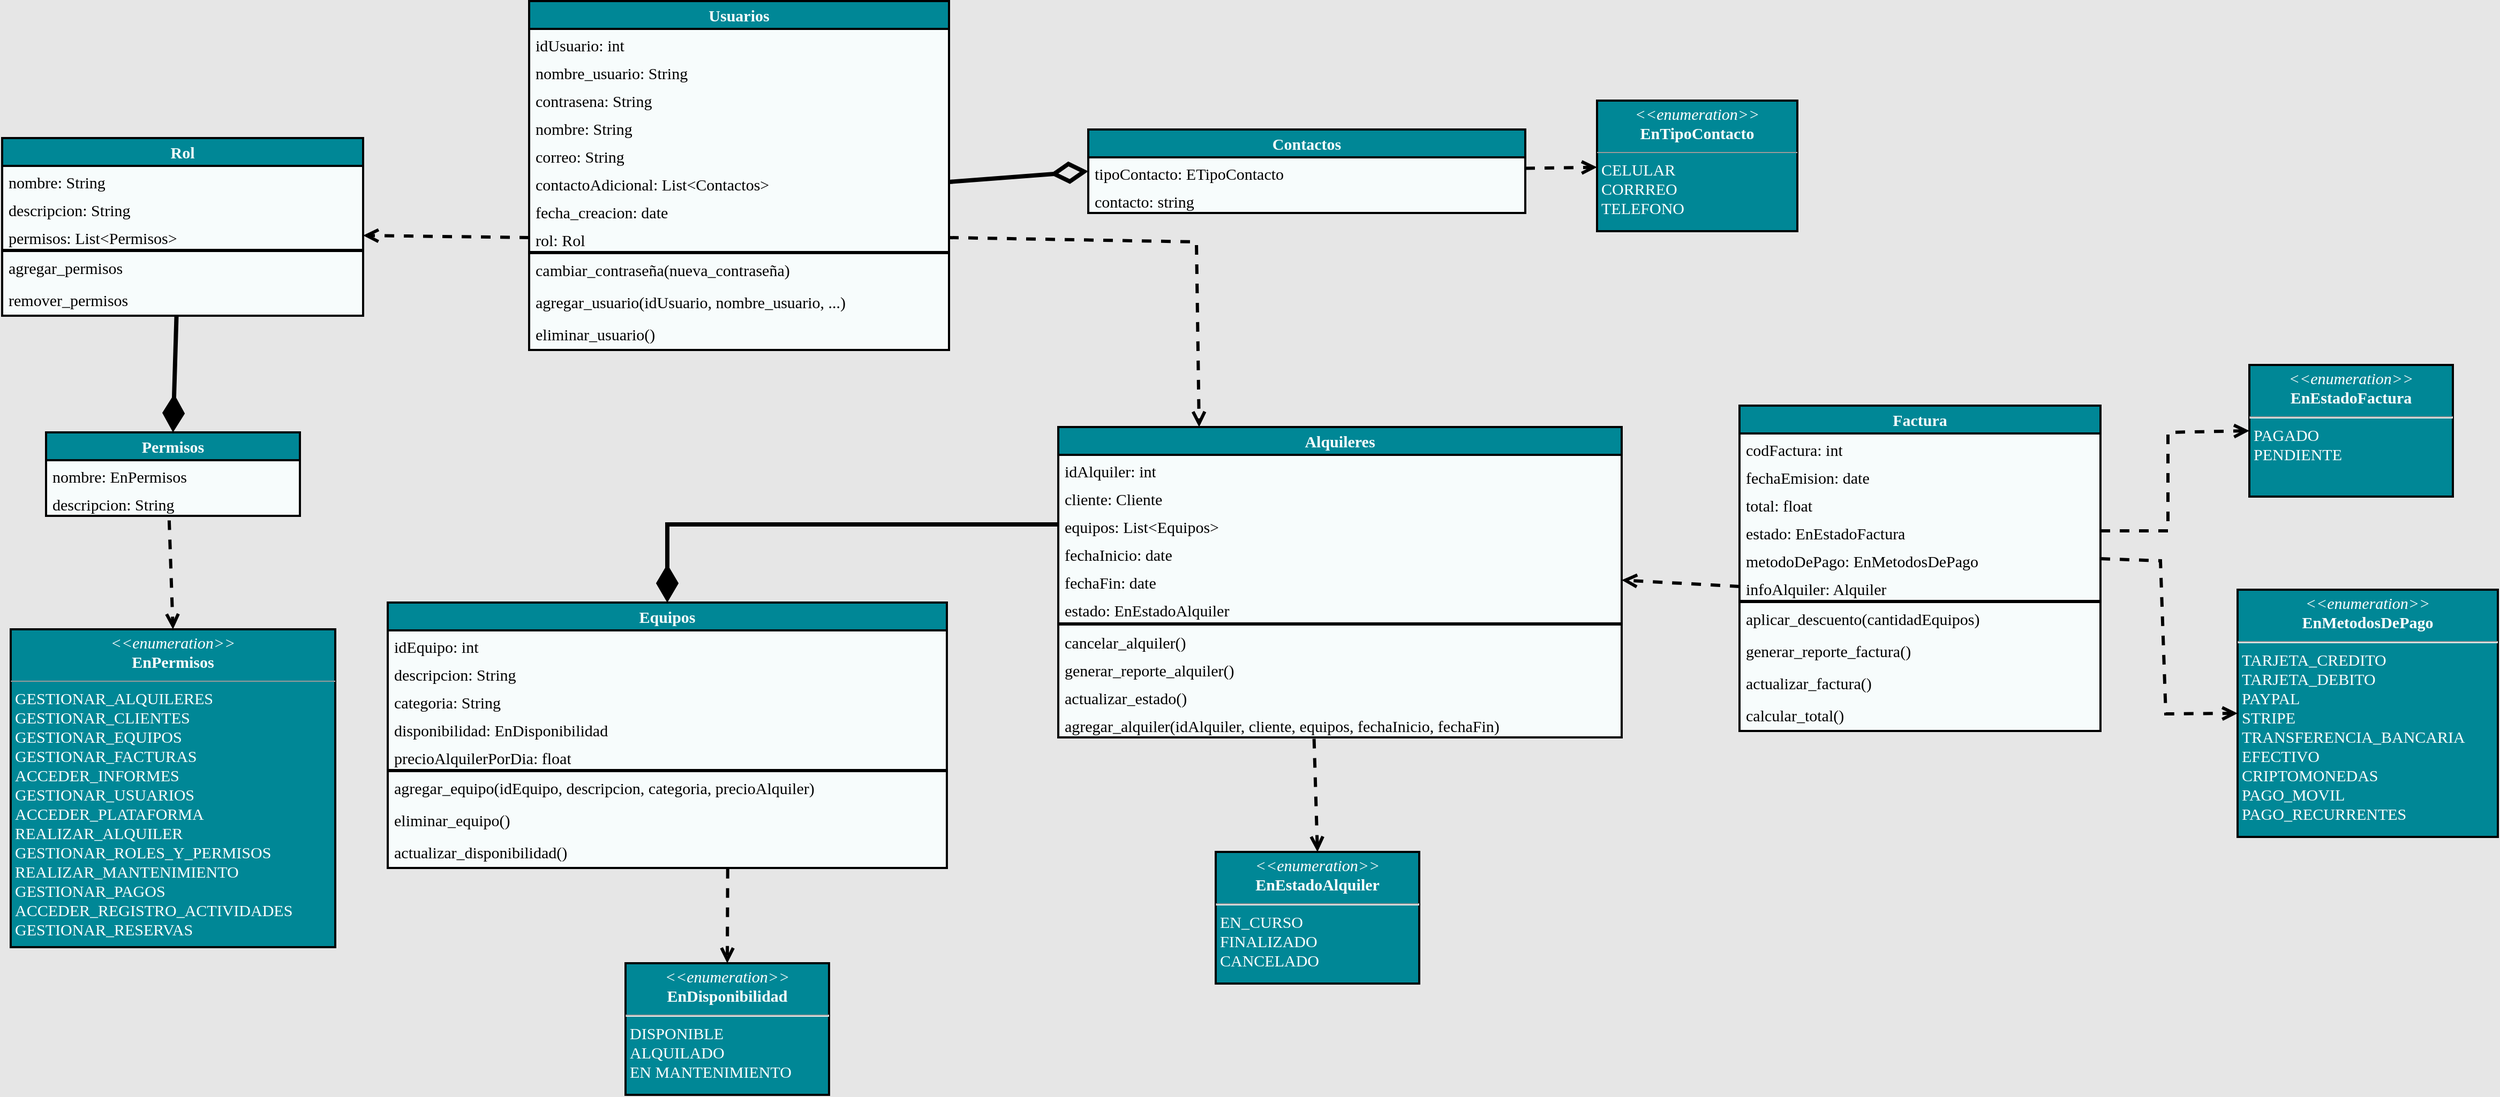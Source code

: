 <mxfile version="23.1.5" type="device">
  <diagram name="Página-1" id="8a7tAf_y6ZLoV1fNxLT-">
    <mxGraphModel dx="3000" dy="1239" grid="0" gridSize="10" guides="1" tooltips="1" connect="1" arrows="1" fold="1" page="0" pageScale="1" pageWidth="1169" pageHeight="827" background="#E6E6E6" math="0" shadow="0">
      <root>
        <mxCell id="0" />
        <mxCell id="1" parent="0" />
        <mxCell id="m5CR8sbhtSTVhbRc3k3T-5" value="Factura" style="swimlane;fontStyle=1;childLayout=stackLayout;horizontal=1;startSize=26;fillColor=#008796;horizontalStack=0;resizeParent=1;resizeParentMax=0;resizeLast=0;collapsible=1;marginBottom=0;whiteSpace=wrap;html=1;points=[[0,0,0,0,0],[0,0.25,0,0,0],[0,0.5,0,0,0],[0,0.75,0,0,0],[0,1,0,0,0],[0.25,0,0,0,0],[0.25,1,0,0,0],[0.5,0,0,0,0],[0.5,1,0,0,0],[0.75,0,0,0,0],[0.75,1,0,0,0],[1,0,0,0,0],[1,0.25,0,0,0],[1,0.5,0,0,0],[1,0.75,0,0,0],[1,1,0,0,0]];fontColor=#F7FCFC;strokeColor=#000000;fontSize=15;strokeWidth=2;swimlaneFillColor=#F7FCFC;fontFamily=Verdana;" parent="1" vertex="1">
          <mxGeometry x="326" y="113" width="337" height="304" as="geometry" />
        </mxCell>
        <mxCell id="m5CR8sbhtSTVhbRc3k3T-6" value="codFactura: int" style="text;strokeColor=none;fillColor=none;align=left;verticalAlign=top;spacingLeft=4;spacingRight=4;overflow=hidden;rotatable=0;points=[[0,0.5],[1,0.5]];portConstraint=eastwest;whiteSpace=wrap;html=1;fontColor=#000000;fontSize=15;fontFamily=Verdana;" parent="m5CR8sbhtSTVhbRc3k3T-5" vertex="1">
          <mxGeometry y="26" width="337" height="26" as="geometry" />
        </mxCell>
        <mxCell id="m5CR8sbhtSTVhbRc3k3T-7" value="fechaEmision: date" style="text;strokeColor=none;fillColor=none;align=left;verticalAlign=top;spacingLeft=4;spacingRight=4;overflow=hidden;rotatable=0;points=[[0,0.5],[1,0.5]];portConstraint=eastwest;whiteSpace=wrap;html=1;fontColor=#000000;fontSize=15;fontFamily=Verdana;" parent="m5CR8sbhtSTVhbRc3k3T-5" vertex="1">
          <mxGeometry y="52" width="337" height="26" as="geometry" />
        </mxCell>
        <object label="total: float" Total="" id="fgJ_T-vyC5k4SfeZIv40-2">
          <mxCell style="text;strokeColor=none;fillColor=none;align=left;verticalAlign=top;spacingLeft=4;spacingRight=4;overflow=hidden;rotatable=0;points=[[0,0.5],[1,0.5]];portConstraint=eastwest;whiteSpace=wrap;html=1;fontColor=#000000;fontSize=15;fontFamily=Verdana;" parent="m5CR8sbhtSTVhbRc3k3T-5" vertex="1">
            <mxGeometry y="78" width="337" height="26" as="geometry" />
          </mxCell>
        </object>
        <object label="estado:&amp;nbsp;&lt;span style=&quot;text-align: center;&quot;&gt;EnEstadoFactura&lt;/span&gt;" Total="" id="fgJ_T-vyC5k4SfeZIv40-3">
          <mxCell style="text;strokeColor=none;fillColor=none;align=left;verticalAlign=top;spacingLeft=4;spacingRight=4;overflow=hidden;rotatable=0;points=[[0,0.5],[1,0.5]];portConstraint=eastwest;whiteSpace=wrap;html=1;fontColor=#000000;fontSize=15;fontFamily=Verdana;" parent="m5CR8sbhtSTVhbRc3k3T-5" vertex="1">
            <mxGeometry y="104" width="337" height="26" as="geometry" />
          </mxCell>
        </object>
        <object label="metodoDePago: EnMetodosDePago" Total="" id="fgJ_T-vyC5k4SfeZIv40-6">
          <mxCell style="text;strokeColor=none;fillColor=none;align=left;verticalAlign=top;spacingLeft=4;spacingRight=4;overflow=hidden;rotatable=0;points=[[0,0.5],[1,0.5]];portConstraint=eastwest;whiteSpace=wrap;html=1;fontColor=#000000;fontSize=15;fontFamily=Verdana;" parent="m5CR8sbhtSTVhbRc3k3T-5" vertex="1">
            <mxGeometry y="130" width="337" height="26" as="geometry" />
          </mxCell>
        </object>
        <object label="infoAlquiler: Alquiler" Total="" id="fgJ_T-vyC5k4SfeZIv40-9">
          <mxCell style="text;strokeColor=none;fillColor=none;align=left;verticalAlign=top;spacingLeft=4;spacingRight=4;overflow=hidden;rotatable=0;points=[[0,0.5],[1,0.5]];portConstraint=eastwest;whiteSpace=wrap;html=1;fontColor=#000000;fontSize=15;fontFamily=Verdana;" parent="m5CR8sbhtSTVhbRc3k3T-5" vertex="1">
            <mxGeometry y="156" width="337" height="26" as="geometry" />
          </mxCell>
        </object>
        <mxCell id="m5CR8sbhtSTVhbRc3k3T-3" value="" style="line;strokeWidth=3;fillColor=none;align=left;verticalAlign=middle;spacingTop=-1;spacingLeft=3;spacingRight=3;rotatable=0;labelPosition=right;points=[];portConstraint=eastwest;strokeColor=inherit;fontColor=#000000;fontSize=15;fontFamily=Verdana;" parent="m5CR8sbhtSTVhbRc3k3T-5" vertex="1">
          <mxGeometry y="182" width="337" height="2" as="geometry" />
        </mxCell>
        <mxCell id="m5CR8sbhtSTVhbRc3k3T-4" value="aplicar_descuento(cantidadEquipos)" style="text;strokeColor=none;fillColor=none;align=left;verticalAlign=top;spacingLeft=4;spacingRight=4;overflow=hidden;rotatable=0;points=[[0,0.5],[1,0.5]];portConstraint=eastwest;whiteSpace=wrap;html=1;fontColor=#000000;fontSize=15;fontFamily=Verdana;" parent="m5CR8sbhtSTVhbRc3k3T-5" vertex="1">
          <mxGeometry y="184" width="337" height="30" as="geometry" />
        </mxCell>
        <mxCell id="KvDCw4Us0EKXB_KUAqWt-22" value="generar_reporte_factura()" style="text;strokeColor=none;fillColor=none;align=left;verticalAlign=top;spacingLeft=4;spacingRight=4;overflow=hidden;rotatable=0;points=[[0,0.5],[1,0.5]];portConstraint=eastwest;whiteSpace=wrap;html=1;fontColor=#000000;fontSize=15;fontFamily=Verdana;" parent="m5CR8sbhtSTVhbRc3k3T-5" vertex="1">
          <mxGeometry y="214" width="337" height="30" as="geometry" />
        </mxCell>
        <mxCell id="m6P9gPZGM51h0eqVbEvU-8" value="actualizar_factura()" style="text;strokeColor=none;fillColor=none;align=left;verticalAlign=top;spacingLeft=4;spacingRight=4;overflow=hidden;rotatable=0;points=[[0,0.5],[1,0.5]];portConstraint=eastwest;whiteSpace=wrap;html=1;fontColor=#000000;fontSize=15;fontFamily=Verdana;" vertex="1" parent="m5CR8sbhtSTVhbRc3k3T-5">
          <mxGeometry y="244" width="337" height="30" as="geometry" />
        </mxCell>
        <mxCell id="m6P9gPZGM51h0eqVbEvU-10" value="calcular_total()" style="text;strokeColor=none;fillColor=none;align=left;verticalAlign=top;spacingLeft=4;spacingRight=4;overflow=hidden;rotatable=0;points=[[0,0.5],[1,0.5]];portConstraint=eastwest;whiteSpace=wrap;html=1;fontColor=#000000;fontSize=15;fontFamily=Verdana;" vertex="1" parent="m5CR8sbhtSTVhbRc3k3T-5">
          <mxGeometry y="274" width="337" height="30" as="geometry" />
        </mxCell>
        <mxCell id="fgJ_T-vyC5k4SfeZIv40-5" value="" style="html=1;verticalAlign=bottom;endArrow=open;dashed=1;endSize=8;curved=0;rounded=0;exitX=1;exitY=0.5;exitDx=0;exitDy=0;entryX=0;entryY=0.5;entryDx=0;entryDy=0;fontColor=#000000;strokeColor=#000000;strokeWidth=3;fontSize=15;fontFamily=Verdana;" parent="1" source="fgJ_T-vyC5k4SfeZIv40-3" target="0J0UeyugDyh7OBtp51ZW-2" edge="1">
          <mxGeometry relative="1" as="geometry">
            <mxPoint x="591" y="199" as="sourcePoint" />
            <mxPoint x="719" y="182" as="targetPoint" />
            <Array as="points">
              <mxPoint x="726" y="230" />
              <mxPoint x="726" y="138" />
            </Array>
          </mxGeometry>
        </mxCell>
        <mxCell id="fgJ_T-vyC5k4SfeZIv40-7" value="&lt;p style=&quot;margin: 4px 0px 0px; text-align: center; font-size: 15px;&quot;&gt;&lt;i style=&quot;font-size: 15px;&quot;&gt;&amp;lt;&amp;lt;enumeration&amp;gt;&amp;gt;&lt;/i&gt;&lt;br style=&quot;font-size: 15px;&quot;&gt;&lt;b style=&quot;font-size: 15px;&quot;&gt;EnMetodosDePago&lt;/b&gt;&lt;/p&gt;&lt;hr style=&quot;font-size: 15px;&quot;&gt;&lt;p style=&quot;margin: 0px 0px 0px 4px; font-size: 15px;&quot;&gt;TARJETA_CREDITO&lt;br style=&quot;font-size: 15px;&quot;&gt;    TARJETA_DEBITO&lt;br style=&quot;font-size: 15px;&quot;&gt;    PAYPAL&lt;br style=&quot;font-size: 15px;&quot;&gt;    STRIPE&lt;br style=&quot;font-size: 15px;&quot;&gt;    TRANSFERENCIA_BANCARIA&lt;br style=&quot;font-size: 15px;&quot;&gt;    EFECTIVO&lt;br style=&quot;font-size: 15px;&quot;&gt;    CRIPTOMONEDAS&lt;br style=&quot;font-size: 15px;&quot;&gt;    PAGO_MOVIL&lt;br style=&quot;font-size: 15px;&quot;&gt;    PAGO_RECURRENTES&lt;br style=&quot;font-size: 15px;&quot;&gt;&lt;/p&gt;" style="verticalAlign=top;align=left;overflow=fill;fontSize=15;fontFamily=Verdana;html=1;whiteSpace=wrap;fontColor=#ffffff;fillColor=#008796;strokeColor=#000000;strokeWidth=2;" parent="1" vertex="1">
          <mxGeometry x="791" y="285" width="243" height="231" as="geometry" />
        </mxCell>
        <mxCell id="fgJ_T-vyC5k4SfeZIv40-10" value="" style="html=1;verticalAlign=bottom;endArrow=open;dashed=1;endSize=8;curved=0;rounded=0;exitX=1;exitY=0.5;exitDx=0;exitDy=0;entryX=0;entryY=0.5;entryDx=0;entryDy=0;fontColor=#000000;strokeColor=#000000;strokeWidth=3;fontSize=15;fontFamily=Verdana;" parent="1" source="fgJ_T-vyC5k4SfeZIv40-6" target="fgJ_T-vyC5k4SfeZIv40-7" edge="1">
          <mxGeometry relative="1" as="geometry">
            <mxPoint x="638" y="250" as="sourcePoint" />
            <mxPoint x="772" y="212" as="targetPoint" />
            <Array as="points">
              <mxPoint x="719" y="258" />
              <mxPoint x="724" y="401" />
            </Array>
          </mxGeometry>
        </mxCell>
        <mxCell id="KvDCw4Us0EKXB_KUAqWt-5" value="Alquileres" style="swimlane;fontStyle=1;childLayout=stackLayout;horizontal=1;startSize=26;fillColor=#008796;horizontalStack=0;resizeParent=1;resizeParentMax=0;resizeLast=0;collapsible=1;marginBottom=0;whiteSpace=wrap;html=1;points=[[0,0,0,0,0],[0,0.25,0,0,0],[0,0.5,0,0,0],[0,0.75,0,0,0],[0,1,0,0,0],[0.25,0,0,0,0],[0.25,1,0,0,0],[0.5,0,0,0,0],[0.5,1,0,0,0],[0.75,0,0,0,0],[0.75,1,0,0,0],[1,0,0,0,0],[1,0.25,0,0,0],[1,0.5,0,0,0],[1,0.75,0,0,0],[1,1,0,0,0]];fontColor=#ffffff;strokeColor=#000000;fontSize=15;strokeWidth=2;swimlaneFillColor=#F7FCFC;fontFamily=Verdana;" parent="1" vertex="1">
          <mxGeometry x="-310" y="133" width="526" height="290" as="geometry" />
        </mxCell>
        <object label="idAlquiler: int" Total="" id="m6P9gPZGM51h0eqVbEvU-9">
          <mxCell style="text;strokeColor=none;fillColor=none;align=left;verticalAlign=top;spacingLeft=4;spacingRight=4;overflow=hidden;rotatable=0;points=[[0,0.5],[1,0.5]];portConstraint=eastwest;whiteSpace=wrap;html=1;fontColor=#000000;fontSize=15;fontFamily=Verdana;" vertex="1" parent="KvDCw4Us0EKXB_KUAqWt-5">
            <mxGeometry y="26" width="526" height="26" as="geometry" />
          </mxCell>
        </object>
        <object label="cliente: Cliente" Total="" id="m5CR8sbhtSTVhbRc3k3T-8">
          <mxCell style="text;strokeColor=none;fillColor=none;align=left;verticalAlign=top;spacingLeft=4;spacingRight=4;overflow=hidden;rotatable=0;points=[[0,0.5],[1,0.5]];portConstraint=eastwest;whiteSpace=wrap;html=1;fontColor=#000000;fontSize=15;fontFamily=Verdana;" parent="KvDCw4Us0EKXB_KUAqWt-5" vertex="1">
            <mxGeometry y="52" width="526" height="26" as="geometry" />
          </mxCell>
        </object>
        <object label="equipos:&amp;nbsp;List&amp;lt;Equipos&amp;gt;" Total="" id="KvDCw4Us0EKXB_KUAqWt-10">
          <mxCell style="text;strokeColor=none;fillColor=none;align=left;verticalAlign=top;spacingLeft=4;spacingRight=4;overflow=hidden;rotatable=0;points=[[0,0.5],[1,0.5]];portConstraint=eastwest;whiteSpace=wrap;html=1;fontColor=#000000;fontSize=15;fontFamily=Verdana;" parent="KvDCw4Us0EKXB_KUAqWt-5" vertex="1">
            <mxGeometry y="78" width="526" height="26" as="geometry" />
          </mxCell>
        </object>
        <object label="fechaInicio: date" Total="" id="m6P9gPZGM51h0eqVbEvU-6">
          <mxCell style="text;strokeColor=none;fillColor=none;align=left;verticalAlign=top;spacingLeft=4;spacingRight=4;overflow=hidden;rotatable=0;points=[[0,0.5],[1,0.5]];portConstraint=eastwest;whiteSpace=wrap;html=1;fontColor=#000000;fontSize=15;fontFamily=Verdana;" vertex="1" parent="KvDCw4Us0EKXB_KUAqWt-5">
            <mxGeometry y="104" width="526" height="26" as="geometry" />
          </mxCell>
        </object>
        <object label="fechaFin: date" Total="" id="m6P9gPZGM51h0eqVbEvU-7">
          <mxCell style="text;strokeColor=none;fillColor=none;align=left;verticalAlign=top;spacingLeft=4;spacingRight=4;overflow=hidden;rotatable=0;points=[[0,0.5],[1,0.5]];portConstraint=eastwest;whiteSpace=wrap;html=1;fontColor=#000000;fontSize=15;fontFamily=Verdana;" vertex="1" parent="KvDCw4Us0EKXB_KUAqWt-5">
            <mxGeometry y="130" width="526" height="26" as="geometry" />
          </mxCell>
        </object>
        <object label="estado: EnEstadoAlquiler" Total="" id="m6P9gPZGM51h0eqVbEvU-28">
          <mxCell style="text;strokeColor=none;fillColor=none;align=left;verticalAlign=top;spacingLeft=4;spacingRight=4;overflow=hidden;rotatable=0;points=[[0,0.5],[1,0.5]];portConstraint=eastwest;whiteSpace=wrap;html=1;fontColor=#000000;fontSize=15;fontFamily=Verdana;" vertex="1" parent="KvDCw4Us0EKXB_KUAqWt-5">
            <mxGeometry y="156" width="526" height="26" as="geometry" />
          </mxCell>
        </object>
        <mxCell id="KvDCw4Us0EKXB_KUAqWt-15" value="" style="line;strokeWidth=3;fillColor=none;align=left;verticalAlign=middle;spacingTop=-1;spacingLeft=3;spacingRight=3;rotatable=0;labelPosition=right;points=[];portConstraint=eastwest;strokeColor=inherit;fontColor=#000000;fontSize=15;fontFamily=Verdana;" parent="KvDCw4Us0EKXB_KUAqWt-5" vertex="1">
          <mxGeometry y="182" width="526" height="4" as="geometry" />
        </mxCell>
        <mxCell id="KvDCw4Us0EKXB_KUAqWt-16" value="cancelar_alquiler()" style="text;strokeColor=none;fillColor=none;align=left;verticalAlign=top;spacingLeft=4;spacingRight=4;overflow=hidden;rotatable=0;points=[[0,0.5],[1,0.5]];portConstraint=eastwest;whiteSpace=wrap;html=1;fontColor=#000000;fontSize=15;fontFamily=Verdana;" parent="KvDCw4Us0EKXB_KUAqWt-5" vertex="1">
          <mxGeometry y="186" width="526" height="26" as="geometry" />
        </mxCell>
        <mxCell id="m6P9gPZGM51h0eqVbEvU-23" value="generar_reporte_alquiler()" style="text;strokeColor=none;fillColor=none;align=left;verticalAlign=top;spacingLeft=4;spacingRight=4;overflow=hidden;rotatable=0;points=[[0,0.5],[1,0.5]];portConstraint=eastwest;whiteSpace=wrap;html=1;fontColor=#000000;fontSize=15;fontFamily=Verdana;" vertex="1" parent="KvDCw4Us0EKXB_KUAqWt-5">
          <mxGeometry y="212" width="526" height="26" as="geometry" />
        </mxCell>
        <mxCell id="m6P9gPZGM51h0eqVbEvU-31" value="actualizar_estado()" style="text;strokeColor=none;fillColor=none;align=left;verticalAlign=top;spacingLeft=4;spacingRight=4;overflow=hidden;rotatable=0;points=[[0,0.5],[1,0.5]];portConstraint=eastwest;whiteSpace=wrap;html=1;fontColor=#000000;fontSize=15;fontFamily=Verdana;" vertex="1" parent="KvDCw4Us0EKXB_KUAqWt-5">
          <mxGeometry y="238" width="526" height="26" as="geometry" />
        </mxCell>
        <mxCell id="m6P9gPZGM51h0eqVbEvU-32" value="agregar_alquiler(idAlquiler, cliente, equipos, fechaInicio, fechaFin)" style="text;strokeColor=none;fillColor=none;align=left;verticalAlign=top;spacingLeft=4;spacingRight=4;overflow=hidden;rotatable=0;points=[[0,0.5],[1,0.5]];portConstraint=eastwest;whiteSpace=wrap;html=1;fontColor=#000000;fontSize=15;fontFamily=Verdana;" vertex="1" parent="KvDCw4Us0EKXB_KUAqWt-5">
          <mxGeometry y="264" width="526" height="26" as="geometry" />
        </mxCell>
        <mxCell id="KvDCw4Us0EKXB_KUAqWt-17" value="" style="html=1;verticalAlign=bottom;endArrow=open;dashed=1;endSize=8;curved=0;rounded=0;exitX=0;exitY=0.5;exitDx=0;exitDy=0;entryX=1;entryY=0.5;entryDx=0;entryDy=0;fontColor=#000000;strokeColor=#000000;strokeWidth=3;fontSize=15;fontFamily=Verdana;" parent="1" source="fgJ_T-vyC5k4SfeZIv40-9" edge="1" target="m6P9gPZGM51h0eqVbEvU-7">
          <mxGeometry relative="1" as="geometry">
            <mxPoint x="630" y="273" as="sourcePoint" />
            <mxPoint x="207" y="250" as="targetPoint" />
          </mxGeometry>
        </mxCell>
        <mxCell id="x4YPTmJRGb7PmWGS7XKL-1" value="Usuarios" style="swimlane;fontStyle=1;childLayout=stackLayout;horizontal=1;startSize=26;fillColor=#008796;horizontalStack=0;resizeParent=1;resizeParentMax=0;resizeLast=0;collapsible=1;marginBottom=0;whiteSpace=wrap;html=1;points=[[0,0,0,0,0],[0,0.25,0,0,0],[0,0.5,0,0,0],[0,0.75,0,0,0],[0,1,0,0,0],[0.25,0,0,0,0],[0.25,1,0,0,0],[0.5,0,0,0,0],[0.5,1,0,0,0],[0.75,0,0,0,0],[0.75,1,0,0,0],[1,0,0,0,0],[1,0.25,0,0,0],[1,0.5,0,0,0],[1,0.75,0,0,0],[1,1,0,0,0]];fontColor=#F7FCFC;strokeColor=#000000;fontSize=15;strokeWidth=2;swimlaneFillColor=#F7FCFC;fontFamily=Verdana;" parent="1" vertex="1">
          <mxGeometry x="-804" y="-265" width="392" height="326" as="geometry" />
        </mxCell>
        <mxCell id="x4YPTmJRGb7PmWGS7XKL-2" value="idUsuario: int" style="text;strokeColor=none;fillColor=none;align=left;verticalAlign=top;spacingLeft=4;spacingRight=4;overflow=hidden;rotatable=0;points=[[0,0.5],[1,0.5]];portConstraint=eastwest;whiteSpace=wrap;html=1;fontColor=#000000;fontSize=15;fontFamily=Verdana;" parent="x4YPTmJRGb7PmWGS7XKL-1" vertex="1">
          <mxGeometry y="26" width="392" height="26" as="geometry" />
        </mxCell>
        <mxCell id="x4YPTmJRGb7PmWGS7XKL-3" value="nombre_usuario: String" style="text;strokeColor=none;fillColor=none;align=left;verticalAlign=top;spacingLeft=4;spacingRight=4;overflow=hidden;rotatable=0;points=[[0,0.5],[1,0.5]];portConstraint=eastwest;whiteSpace=wrap;html=1;fontColor=#000000;fontSize=15;fontFamily=Verdana;" parent="x4YPTmJRGb7PmWGS7XKL-1" vertex="1">
          <mxGeometry y="52" width="392" height="26" as="geometry" />
        </mxCell>
        <object label="contrasena: String" Total="" id="x4YPTmJRGb7PmWGS7XKL-4">
          <mxCell style="text;strokeColor=none;fillColor=none;align=left;verticalAlign=top;spacingLeft=4;spacingRight=4;overflow=hidden;rotatable=0;points=[[0,0.5],[1,0.5]];portConstraint=eastwest;whiteSpace=wrap;html=1;fontColor=#000000;fontSize=15;fontFamily=Verdana;" parent="x4YPTmJRGb7PmWGS7XKL-1" vertex="1">
            <mxGeometry y="78" width="392" height="26" as="geometry" />
          </mxCell>
        </object>
        <object label="nombre: String" Total="" id="x4YPTmJRGb7PmWGS7XKL-5">
          <mxCell style="text;strokeColor=none;fillColor=none;align=left;verticalAlign=top;spacingLeft=4;spacingRight=4;overflow=hidden;rotatable=0;points=[[0,0.5],[1,0.5]];portConstraint=eastwest;whiteSpace=wrap;html=1;fontColor=#000000;fontSize=15;fontFamily=Verdana;" parent="x4YPTmJRGb7PmWGS7XKL-1" vertex="1">
            <mxGeometry y="104" width="392" height="26" as="geometry" />
          </mxCell>
        </object>
        <object label="correo: String" Total="" id="x4YPTmJRGb7PmWGS7XKL-6">
          <mxCell style="text;strokeColor=none;fillColor=none;align=left;verticalAlign=top;spacingLeft=4;spacingRight=4;overflow=hidden;rotatable=0;points=[[0,0.5],[1,0.5]];portConstraint=eastwest;whiteSpace=wrap;html=1;fontColor=#000000;fontSize=15;fontFamily=Verdana;" parent="x4YPTmJRGb7PmWGS7XKL-1" vertex="1">
            <mxGeometry y="130" width="392" height="26" as="geometry" />
          </mxCell>
        </object>
        <object label="contactoAdicional:&amp;nbsp;List&amp;lt;Contactos&amp;gt;" Total="" id="x4YPTmJRGb7PmWGS7XKL-7">
          <mxCell style="text;strokeColor=none;fillColor=none;align=left;verticalAlign=top;spacingLeft=4;spacingRight=4;overflow=hidden;rotatable=0;points=[[0,0.5],[1,0.5]];portConstraint=eastwest;whiteSpace=wrap;html=1;fontColor=#000000;fontSize=15;fontFamily=Verdana;" parent="x4YPTmJRGb7PmWGS7XKL-1" vertex="1">
            <mxGeometry y="156" width="392" height="26" as="geometry" />
          </mxCell>
        </object>
        <object label="fecha_creacion: date" Total="" id="0J0UeyugDyh7OBtp51ZW-16">
          <mxCell style="text;strokeColor=none;fillColor=none;align=left;verticalAlign=top;spacingLeft=4;spacingRight=4;overflow=hidden;rotatable=0;points=[[0,0.5],[1,0.5]];portConstraint=eastwest;whiteSpace=wrap;html=1;fontColor=#000000;fontSize=15;fontFamily=Verdana;" parent="x4YPTmJRGb7PmWGS7XKL-1" vertex="1">
            <mxGeometry y="182" width="392" height="26" as="geometry" />
          </mxCell>
        </object>
        <object label="rol: Rol" Total="" id="x4YPTmJRGb7PmWGS7XKL-8">
          <mxCell style="text;strokeColor=none;fillColor=none;align=left;verticalAlign=top;spacingLeft=4;spacingRight=4;overflow=hidden;rotatable=0;points=[[0,0.5],[1,0.5]];portConstraint=eastwest;whiteSpace=wrap;html=1;fontColor=#000000;fontSize=15;fontFamily=Verdana;" parent="x4YPTmJRGb7PmWGS7XKL-1" vertex="1">
            <mxGeometry y="208" width="392" height="26" as="geometry" />
          </mxCell>
        </object>
        <mxCell id="x4YPTmJRGb7PmWGS7XKL-9" value="" style="line;strokeWidth=3;fillColor=none;align=left;verticalAlign=middle;spacingTop=-1;spacingLeft=3;spacingRight=3;rotatable=0;labelPosition=right;points=[];portConstraint=eastwest;strokeColor=inherit;fontColor=#000000;fontSize=15;fontFamily=Verdana;" parent="x4YPTmJRGb7PmWGS7XKL-1" vertex="1">
          <mxGeometry y="234" width="392" height="2" as="geometry" />
        </mxCell>
        <mxCell id="x4YPTmJRGb7PmWGS7XKL-11" value="cambiar_contraseña(nueva_contraseña)" style="text;strokeColor=none;fillColor=none;align=left;verticalAlign=top;spacingLeft=4;spacingRight=4;overflow=hidden;rotatable=0;points=[[0,0.5],[1,0.5]];portConstraint=eastwest;whiteSpace=wrap;html=1;fontColor=#000000;fontSize=15;fontFamily=Verdana;" parent="x4YPTmJRGb7PmWGS7XKL-1" vertex="1">
          <mxGeometry y="236" width="392" height="30" as="geometry" />
        </mxCell>
        <mxCell id="m6P9gPZGM51h0eqVbEvU-26" value="agregar_usuario(idUsuario, nombre_usuario, ...)" style="text;strokeColor=none;fillColor=none;align=left;verticalAlign=top;spacingLeft=4;spacingRight=4;overflow=hidden;rotatable=0;points=[[0,0.5],[1,0.5]];portConstraint=eastwest;whiteSpace=wrap;html=1;fontColor=#000000;fontSize=15;fontFamily=Verdana;" vertex="1" parent="x4YPTmJRGb7PmWGS7XKL-1">
          <mxGeometry y="266" width="392" height="30" as="geometry" />
        </mxCell>
        <mxCell id="m6P9gPZGM51h0eqVbEvU-27" value="eliminar_usuario()" style="text;strokeColor=none;fillColor=none;align=left;verticalAlign=top;spacingLeft=4;spacingRight=4;overflow=hidden;rotatable=0;points=[[0,0.5],[1,0.5]];portConstraint=eastwest;whiteSpace=wrap;html=1;fontColor=#000000;fontSize=15;fontFamily=Verdana;" vertex="1" parent="x4YPTmJRGb7PmWGS7XKL-1">
          <mxGeometry y="296" width="392" height="30" as="geometry" />
        </mxCell>
        <mxCell id="x4YPTmJRGb7PmWGS7XKL-12" value="Contactos" style="swimlane;fontStyle=1;childLayout=stackLayout;horizontal=1;startSize=26;fillColor=#008796;horizontalStack=0;resizeParent=1;resizeParentMax=0;resizeLast=0;collapsible=1;marginBottom=0;whiteSpace=wrap;html=1;fontColor=#F7FCFC;strokeColor=#000000;swimlaneFillColor=#F7FCFC;strokeWidth=2;align=center;verticalAlign=middle;fontFamily=Verdana;fontSize=15;" parent="1" vertex="1">
          <mxGeometry x="-282" y="-145" width="408" height="78" as="geometry" />
        </mxCell>
        <mxCell id="x4YPTmJRGb7PmWGS7XKL-13" value="tipoContacto: ETipoContacto" style="text;strokeColor=none;fillColor=none;align=left;verticalAlign=top;spacingLeft=4;spacingRight=4;overflow=hidden;rotatable=0;points=[[0,0.5],[1,0.5]];portConstraint=eastwest;whiteSpace=wrap;html=1;fontColor=#000000;fontFamily=Verdana;fontSize=15;fontStyle=0;" parent="x4YPTmJRGb7PmWGS7XKL-12" vertex="1">
          <mxGeometry y="26" width="408" height="26" as="geometry" />
        </mxCell>
        <mxCell id="x4YPTmJRGb7PmWGS7XKL-14" value="contacto: string" style="text;strokeColor=none;fillColor=none;align=left;verticalAlign=top;spacingLeft=4;spacingRight=4;overflow=hidden;rotatable=0;points=[[0,0.5],[1,0.5]];portConstraint=eastwest;whiteSpace=wrap;html=1;fontColor=#000000;fontFamily=Verdana;fontSize=15;fontStyle=0;" parent="x4YPTmJRGb7PmWGS7XKL-12" vertex="1">
          <mxGeometry y="52" width="408" height="26" as="geometry" />
        </mxCell>
        <mxCell id="x4YPTmJRGb7PmWGS7XKL-15" value="" style="html=1;verticalAlign=bottom;endArrow=open;dashed=1;endSize=8;curved=0;rounded=0;strokeColor=#000000;strokeWidth=3;" parent="1" source="x4YPTmJRGb7PmWGS7XKL-12" target="x4YPTmJRGb7PmWGS7XKL-18" edge="1">
          <mxGeometry relative="1" as="geometry">
            <mxPoint x="-403" y="-202" as="sourcePoint" />
            <mxPoint x="-299" y="-223" as="targetPoint" />
          </mxGeometry>
        </mxCell>
        <mxCell id="x4YPTmJRGb7PmWGS7XKL-16" value="" style="endArrow=diamondThin;endFill=0;endSize=24;html=1;rounded=0;strokeColor=#000000;exitX=1;exitY=0.5;exitDx=0;exitDy=0;entryX=0;entryY=0.5;entryDx=0;entryDy=0;strokeWidth=4;" parent="1" source="x4YPTmJRGb7PmWGS7XKL-7" target="x4YPTmJRGb7PmWGS7XKL-13" edge="1">
          <mxGeometry width="160" relative="1" as="geometry">
            <mxPoint x="-386" y="-131" as="sourcePoint" />
            <mxPoint x="-146" y="-43" as="targetPoint" />
          </mxGeometry>
        </mxCell>
        <mxCell id="x4YPTmJRGb7PmWGS7XKL-18" value="&lt;p style=&quot;margin:0px;margin-top:4px;text-align:center;&quot;&gt;&lt;i&gt;&amp;lt;&amp;lt;enumeration&amp;gt;&amp;gt;&lt;/i&gt;&lt;br&gt;&lt;b&gt;EnTipoContacto&lt;/b&gt;&lt;/p&gt;&lt;hr size=&quot;1&quot;&gt;&lt;p style=&quot;margin:0px;margin-left:4px;&quot;&gt;CELULAR&lt;/p&gt;&lt;p style=&quot;margin:0px;margin-left:4px;&quot;&gt;CORRREO&lt;/p&gt;&lt;p style=&quot;margin:0px;margin-left:4px;&quot;&gt;TELEFONO&lt;/p&gt;&lt;p style=&quot;margin:0px;margin-left:4px;&quot;&gt;&lt;br&gt;&lt;/p&gt;" style="verticalAlign=top;align=left;overflow=fill;fontSize=15;fontFamily=Verdana;html=1;whiteSpace=wrap;fillColor=#008796;fontColor=#ffffff;strokeColor=#000000;strokeWidth=2;" parent="1" vertex="1">
          <mxGeometry x="193" y="-172" width="187" height="122" as="geometry" />
        </mxCell>
        <mxCell id="0J0UeyugDyh7OBtp51ZW-1" value="&lt;p style=&quot;margin: 4px 0px 0px; text-align: center; font-size: 15px;&quot;&gt;&lt;i style=&quot;font-size: 15px;&quot;&gt;&amp;lt;&amp;lt;enumeration&amp;gt;&amp;gt;&lt;/i&gt;&lt;br style=&quot;font-size: 15px;&quot;&gt;&lt;b style=&quot;font-size: 15px;&quot;&gt;EnDisponibilidad&lt;/b&gt;&lt;/p&gt;&lt;hr style=&quot;font-size: 15px;&quot;&gt;&lt;p style=&quot;margin: 0px 0px 0px 4px;&quot;&gt;DISPONIBLE&lt;/p&gt;&lt;p style=&quot;margin: 0px 0px 0px 4px;&quot;&gt;ALQUILADO&lt;/p&gt;&lt;p style=&quot;margin: 0px 0px 0px 4px;&quot;&gt;EN MANTENIMIENTO&lt;/p&gt;" style="verticalAlign=top;align=left;overflow=fill;fontSize=15;fontFamily=Verdana;html=1;whiteSpace=wrap;fillColor=#008796;strokeColor=#000000;fontColor=#ffffff;strokeWidth=2;" parent="1" vertex="1">
          <mxGeometry x="-714" y="634" width="190" height="123" as="geometry" />
        </mxCell>
        <mxCell id="0J0UeyugDyh7OBtp51ZW-2" value="&lt;p style=&quot;margin: 4px 0px 0px; text-align: center; font-size: 15px;&quot;&gt;&lt;i style=&quot;font-size: 15px;&quot;&gt;&amp;lt;&amp;lt;enumeration&amp;gt;&amp;gt;&lt;/i&gt;&lt;br style=&quot;font-size: 15px;&quot;&gt;&lt;b style=&quot;font-size: 15px;&quot;&gt;EnEstadoFactura&lt;/b&gt;&lt;/p&gt;&lt;hr style=&quot;font-size: 15px;&quot;&gt;&lt;p style=&quot;margin: 0px 0px 0px 4px;&quot;&gt;PAGADO&lt;br style=&quot;text-align: center;&quot;&gt;&lt;span style=&quot;text-align: center;&quot;&gt;PENDIENTE&lt;/span&gt;&lt;br&gt;&lt;/p&gt;" style="verticalAlign=top;align=left;overflow=fill;fontSize=15;fontFamily=Verdana;html=1;whiteSpace=wrap;fillColor=#008796;strokeColor=#000000;fontColor=#ffffff;strokeWidth=2;" parent="1" vertex="1">
          <mxGeometry x="802" y="75" width="190" height="123" as="geometry" />
        </mxCell>
        <mxCell id="0J0UeyugDyh7OBtp51ZW-3" value="Equipos" style="swimlane;fontStyle=1;childLayout=stackLayout;horizontal=1;startSize=26;fillColor=#008796;horizontalStack=0;resizeParent=1;resizeParentMax=0;resizeLast=0;collapsible=1;marginBottom=0;whiteSpace=wrap;html=1;points=[[0,0,0,0,0],[0,0.25,0,0,0],[0,0.5,0,0,0],[0,0.75,0,0,0],[0,1,0,0,0],[0.25,0,0,0,0],[0.25,1,0,0,0],[0.5,0,0,0,0],[0.5,1,0,0,0],[0.75,0,0,0,0],[0.75,1,0,0,0],[1,0,0,0,0],[1,0.25,0,0,0],[1,0.5,0,0,0],[1,0.75,0,0,0],[1,1,0,0,0]];fontColor=#F7FCFC;strokeColor=#000000;fontSize=15;strokeWidth=2;swimlaneFillColor=#F7FCFC;fontFamily=Verdana;" parent="1" vertex="1">
          <mxGeometry x="-936" y="297" width="522" height="248" as="geometry" />
        </mxCell>
        <mxCell id="0J0UeyugDyh7OBtp51ZW-4" value="&lt;div&gt;idEquipo: int&lt;/div&gt;&lt;div&gt;&lt;br&gt;&lt;/div&gt;" style="text;strokeColor=none;fillColor=none;align=left;verticalAlign=top;spacingLeft=4;spacingRight=4;overflow=hidden;rotatable=0;points=[[0,0.5],[1,0.5]];portConstraint=eastwest;whiteSpace=wrap;html=1;fontColor=#000000;fontSize=15;fontFamily=Verdana;" parent="0J0UeyugDyh7OBtp51ZW-3" vertex="1">
          <mxGeometry y="26" width="522" height="26" as="geometry" />
        </mxCell>
        <mxCell id="0J0UeyugDyh7OBtp51ZW-5" value="&lt;div&gt;descripcion: String&lt;/div&gt;" style="text;strokeColor=none;fillColor=none;align=left;verticalAlign=top;spacingLeft=4;spacingRight=4;overflow=hidden;rotatable=0;points=[[0,0.5],[1,0.5]];portConstraint=eastwest;whiteSpace=wrap;html=1;fontColor=#000000;fontSize=15;fontFamily=Verdana;" parent="0J0UeyugDyh7OBtp51ZW-3" vertex="1">
          <mxGeometry y="52" width="522" height="26" as="geometry" />
        </mxCell>
        <object label="&lt;span style=&quot;background-color: initial;&quot;&gt;categoria: String&lt;br&gt;&lt;/span&gt;" Total="" id="0J0UeyugDyh7OBtp51ZW-6">
          <mxCell style="text;strokeColor=none;fillColor=none;align=left;verticalAlign=top;spacingLeft=4;spacingRight=4;overflow=hidden;rotatable=0;points=[[0,0.5],[1,0.5]];portConstraint=eastwest;whiteSpace=wrap;html=1;fontColor=#000000;fontSize=15;fontFamily=Verdana;" parent="0J0UeyugDyh7OBtp51ZW-3" vertex="1">
            <mxGeometry y="78" width="522" height="26" as="geometry" />
          </mxCell>
        </object>
        <object label="&lt;div&gt;disponibilidad: EnDisponibilidad&lt;/div&gt;" Total="" id="0J0UeyugDyh7OBtp51ZW-7">
          <mxCell style="text;strokeColor=none;fillColor=none;align=left;verticalAlign=top;spacingLeft=4;spacingRight=4;overflow=hidden;rotatable=0;points=[[0,0.5],[1,0.5]];portConstraint=eastwest;whiteSpace=wrap;html=1;fontColor=#000000;fontSize=15;fontFamily=Verdana;" parent="0J0UeyugDyh7OBtp51ZW-3" vertex="1">
            <mxGeometry y="104" width="522" height="26" as="geometry" />
          </mxCell>
        </object>
        <object label="precioAlquilerPorDia: float" Total="" id="0J0UeyugDyh7OBtp51ZW-8">
          <mxCell style="text;strokeColor=none;fillColor=none;align=left;verticalAlign=top;spacingLeft=4;spacingRight=4;overflow=hidden;rotatable=0;points=[[0,0.5],[1,0.5]];portConstraint=eastwest;whiteSpace=wrap;html=1;fontColor=#000000;fontSize=15;fontFamily=Verdana;" parent="0J0UeyugDyh7OBtp51ZW-3" vertex="1">
            <mxGeometry y="130" width="522" height="26" as="geometry" />
          </mxCell>
        </object>
        <mxCell id="0J0UeyugDyh7OBtp51ZW-10" value="" style="line;strokeWidth=3;fillColor=none;align=left;verticalAlign=middle;spacingTop=-1;spacingLeft=3;spacingRight=3;rotatable=0;labelPosition=right;points=[];portConstraint=eastwest;strokeColor=inherit;fontColor=#000000;fontSize=15;fontFamily=Verdana;" parent="0J0UeyugDyh7OBtp51ZW-3" vertex="1">
          <mxGeometry y="156" width="522" height="2" as="geometry" />
        </mxCell>
        <mxCell id="0J0UeyugDyh7OBtp51ZW-11" value="agregar_equipo(idEquipo, descripcion, categoria, precioAlquiler)" style="text;strokeColor=none;fillColor=none;align=left;verticalAlign=top;spacingLeft=4;spacingRight=4;overflow=hidden;rotatable=0;points=[[0,0.5],[1,0.5]];portConstraint=eastwest;whiteSpace=wrap;html=1;fontColor=#000000;fontSize=15;fontFamily=Verdana;" parent="0J0UeyugDyh7OBtp51ZW-3" vertex="1">
          <mxGeometry y="158" width="522" height="30" as="geometry" />
        </mxCell>
        <mxCell id="m6P9gPZGM51h0eqVbEvU-24" value="eliminar_equipo()" style="text;strokeColor=none;fillColor=none;align=left;verticalAlign=top;spacingLeft=4;spacingRight=4;overflow=hidden;rotatable=0;points=[[0,0.5],[1,0.5]];portConstraint=eastwest;whiteSpace=wrap;html=1;fontColor=#000000;fontSize=15;fontFamily=Verdana;" vertex="1" parent="0J0UeyugDyh7OBtp51ZW-3">
          <mxGeometry y="188" width="522" height="30" as="geometry" />
        </mxCell>
        <mxCell id="m6P9gPZGM51h0eqVbEvU-25" value="actualizar_disponibilidad()" style="text;strokeColor=none;fillColor=none;align=left;verticalAlign=top;spacingLeft=4;spacingRight=4;overflow=hidden;rotatable=0;points=[[0,0.5],[1,0.5]];portConstraint=eastwest;whiteSpace=wrap;html=1;fontColor=#000000;fontSize=15;fontFamily=Verdana;" vertex="1" parent="0J0UeyugDyh7OBtp51ZW-3">
          <mxGeometry y="218" width="522" height="30" as="geometry" />
        </mxCell>
        <mxCell id="0J0UeyugDyh7OBtp51ZW-13" value="" style="html=1;verticalAlign=bottom;endArrow=open;dashed=1;endSize=8;curved=0;rounded=0;exitX=0.608;exitY=1.029;exitDx=0;exitDy=0;entryX=0.5;entryY=0;entryDx=0;entryDy=0;fontColor=#000000;strokeColor=#000000;strokeWidth=3;fontSize=15;fontFamily=Verdana;exitPerimeter=0;" parent="1" source="m6P9gPZGM51h0eqVbEvU-25" target="0J0UeyugDyh7OBtp51ZW-1" edge="1">
          <mxGeometry relative="1" as="geometry">
            <mxPoint x="-208" y="88" as="sourcePoint" />
            <mxPoint x="-80" y="247" as="targetPoint" />
          </mxGeometry>
        </mxCell>
        <mxCell id="0J0UeyugDyh7OBtp51ZW-17" value="Rol" style="swimlane;fontStyle=1;childLayout=stackLayout;horizontal=1;startSize=26;fillColor=#008796;horizontalStack=0;resizeParent=1;resizeParentMax=0;resizeLast=0;collapsible=1;marginBottom=0;whiteSpace=wrap;html=1;points=[[0,0,0,0,0],[0,0.25,0,0,0],[0,0.5,0,0,0],[0,0.75,0,0,0],[0,1,0,0,0],[0.25,0,0,0,0],[0.25,1,0,0,0],[0.5,0,0,0,0],[0.5,1,0,0,0],[0.75,0,0,0,0],[0.75,1,0,0,0],[1,0,0,0,0],[1,0.25,0,0,0],[1,0.5,0,0,0],[1,0.75,0,0,0],[1,1,0,0,0]];fontColor=#F7FCFC;strokeColor=#000000;fontSize=15;strokeWidth=2;swimlaneFillColor=#F7FCFC;fontFamily=Verdana;" parent="1" vertex="1">
          <mxGeometry x="-1296" y="-137" width="337" height="166" as="geometry" />
        </mxCell>
        <mxCell id="0J0UeyugDyh7OBtp51ZW-18" value="nombre: String" style="text;strokeColor=none;fillColor=none;align=left;verticalAlign=top;spacingLeft=4;spacingRight=4;overflow=hidden;rotatable=0;points=[[0,0.5],[1,0.5]];portConstraint=eastwest;whiteSpace=wrap;html=1;fontColor=#000000;fontSize=15;fontFamily=Verdana;" parent="0J0UeyugDyh7OBtp51ZW-17" vertex="1">
          <mxGeometry y="26" width="337" height="26" as="geometry" />
        </mxCell>
        <mxCell id="0J0UeyugDyh7OBtp51ZW-19" value="descripcion: String" style="text;strokeColor=none;fillColor=none;align=left;verticalAlign=top;spacingLeft=4;spacingRight=4;overflow=hidden;rotatable=0;points=[[0,0.5],[1,0.5]];portConstraint=eastwest;whiteSpace=wrap;html=1;fontColor=#000000;fontSize=15;fontFamily=Verdana;" parent="0J0UeyugDyh7OBtp51ZW-17" vertex="1">
          <mxGeometry y="52" width="337" height="26" as="geometry" />
        </mxCell>
        <object label="permisos: List&amp;lt;Permisos&amp;gt;" Total="" id="0J0UeyugDyh7OBtp51ZW-20">
          <mxCell style="text;strokeColor=none;fillColor=none;align=left;verticalAlign=top;spacingLeft=4;spacingRight=4;overflow=hidden;rotatable=0;points=[[0,0.5],[1,0.5]];portConstraint=eastwest;whiteSpace=wrap;html=1;fontColor=#000000;fontSize=15;fontFamily=Verdana;" parent="0J0UeyugDyh7OBtp51ZW-17" vertex="1">
            <mxGeometry y="78" width="337" height="26" as="geometry" />
          </mxCell>
        </object>
        <mxCell id="0J0UeyugDyh7OBtp51ZW-26" value="" style="line;strokeWidth=3;fillColor=none;align=left;verticalAlign=middle;spacingTop=-1;spacingLeft=3;spacingRight=3;rotatable=0;labelPosition=right;points=[];portConstraint=eastwest;strokeColor=inherit;fontColor=#000000;fontSize=15;fontFamily=Verdana;" parent="0J0UeyugDyh7OBtp51ZW-17" vertex="1">
          <mxGeometry y="104" width="337" height="2" as="geometry" />
        </mxCell>
        <mxCell id="0J0UeyugDyh7OBtp51ZW-27" value="agregar_permisos" style="text;strokeColor=none;fillColor=none;align=left;verticalAlign=top;spacingLeft=4;spacingRight=4;overflow=hidden;rotatable=0;points=[[0,0.5],[1,0.5]];portConstraint=eastwest;whiteSpace=wrap;html=1;fontColor=#000000;fontSize=15;fontFamily=Verdana;" parent="0J0UeyugDyh7OBtp51ZW-17" vertex="1">
          <mxGeometry y="106" width="337" height="30" as="geometry" />
        </mxCell>
        <mxCell id="m6P9gPZGM51h0eqVbEvU-21" value="remover_permisos" style="text;strokeColor=none;fillColor=none;align=left;verticalAlign=top;spacingLeft=4;spacingRight=4;overflow=hidden;rotatable=0;points=[[0,0.5],[1,0.5]];portConstraint=eastwest;whiteSpace=wrap;html=1;fontColor=#000000;fontSize=15;fontFamily=Verdana;" vertex="1" parent="0J0UeyugDyh7OBtp51ZW-17">
          <mxGeometry y="136" width="337" height="30" as="geometry" />
        </mxCell>
        <mxCell id="m6P9gPZGM51h0eqVbEvU-1" value="" style="html=1;verticalAlign=bottom;endArrow=open;dashed=1;endSize=8;curved=0;rounded=0;exitX=0;exitY=0.5;exitDx=0;exitDy=0;fontColor=#000000;strokeColor=#000000;strokeWidth=3;fontSize=15;fontFamily=Verdana;entryX=1;entryY=0.5;entryDx=0;entryDy=0;" edge="1" parent="1" source="x4YPTmJRGb7PmWGS7XKL-8" target="0J0UeyugDyh7OBtp51ZW-20">
          <mxGeometry relative="1" as="geometry">
            <mxPoint x="-1129" y="-501" as="sourcePoint" />
            <mxPoint x="-870" y="-120" as="targetPoint" />
          </mxGeometry>
        </mxCell>
        <mxCell id="m6P9gPZGM51h0eqVbEvU-4" value="" style="endArrow=diamondThin;endFill=1;endSize=24;html=1;rounded=0;entryX=0.5;entryY=0;entryDx=0;entryDy=0;entryPerimeter=0;exitX=0;exitY=0.5;exitDx=0;exitDy=0;strokeColor=#000000;strokeWidth=4;" edge="1" parent="1" source="KvDCw4Us0EKXB_KUAqWt-10" target="0J0UeyugDyh7OBtp51ZW-3">
          <mxGeometry width="160" relative="1" as="geometry">
            <mxPoint x="-353" y="326" as="sourcePoint" />
            <mxPoint x="-193" y="326" as="targetPoint" />
            <Array as="points">
              <mxPoint x="-675" y="224" />
            </Array>
          </mxGeometry>
        </mxCell>
        <mxCell id="m6P9gPZGM51h0eqVbEvU-5" value="" style="html=1;verticalAlign=bottom;endArrow=open;dashed=1;endSize=8;curved=0;rounded=0;exitX=1;exitY=0.5;exitDx=0;exitDy=0;entryX=0.25;entryY=0;entryDx=0;entryDy=0;fontColor=#000000;strokeColor=#000000;strokeWidth=3;fontSize=15;fontFamily=Verdana;entryPerimeter=0;" edge="1" parent="1" source="x4YPTmJRGb7PmWGS7XKL-8" target="KvDCw4Us0EKXB_KUAqWt-5">
          <mxGeometry relative="1" as="geometry">
            <mxPoint x="293" y="299" as="sourcePoint" />
            <mxPoint x="217" y="260" as="targetPoint" />
            <Array as="points">
              <mxPoint x="-181" y="-40" />
            </Array>
          </mxGeometry>
        </mxCell>
        <mxCell id="m6P9gPZGM51h0eqVbEvU-11" value="Permisos" style="swimlane;fontStyle=1;childLayout=stackLayout;horizontal=1;startSize=26;fillColor=#008796;horizontalStack=0;resizeParent=1;resizeParentMax=0;resizeLast=0;collapsible=1;marginBottom=0;whiteSpace=wrap;html=1;points=[[0,0,0,0,0],[0,0.25,0,0,0],[0,0.5,0,0,0],[0,0.75,0,0,0],[0,1,0,0,0],[0.25,0,0,0,0],[0.25,1,0,0,0],[0.5,0,0,0,0],[0.5,1,0,0,0],[0.75,0,0,0,0],[0.75,1,0,0,0],[1,0,0,0,0],[1,0.25,0,0,0],[1,0.5,0,0,0],[1,0.75,0,0,0],[1,1,0,0,0]];fontColor=#F7FCFC;strokeColor=#000000;fontSize=15;strokeWidth=2;swimlaneFillColor=#F7FCFC;fontFamily=Verdana;" vertex="1" parent="1">
          <mxGeometry x="-1255" y="138" width="237" height="78" as="geometry" />
        </mxCell>
        <mxCell id="m6P9gPZGM51h0eqVbEvU-12" value="nombre: EnPermisos" style="text;strokeColor=none;fillColor=none;align=left;verticalAlign=top;spacingLeft=4;spacingRight=4;overflow=hidden;rotatable=0;points=[[0,0.5],[1,0.5]];portConstraint=eastwest;whiteSpace=wrap;html=1;fontColor=#000000;fontSize=15;fontFamily=Verdana;" vertex="1" parent="m6P9gPZGM51h0eqVbEvU-11">
          <mxGeometry y="26" width="237" height="26" as="geometry" />
        </mxCell>
        <mxCell id="m6P9gPZGM51h0eqVbEvU-13" value="descripcion: String" style="text;strokeColor=none;fillColor=none;align=left;verticalAlign=top;spacingLeft=4;spacingRight=4;overflow=hidden;rotatable=0;points=[[0,0.5],[1,0.5]];portConstraint=eastwest;whiteSpace=wrap;html=1;fontColor=#000000;fontSize=15;fontFamily=Verdana;" vertex="1" parent="m6P9gPZGM51h0eqVbEvU-11">
          <mxGeometry y="52" width="237" height="26" as="geometry" />
        </mxCell>
        <mxCell id="m6P9gPZGM51h0eqVbEvU-18" value="&lt;p style=&quot;margin:0px;margin-top:4px;text-align:center;&quot;&gt;&lt;i&gt;&amp;lt;&amp;lt;enumeration&amp;gt;&amp;gt;&lt;/i&gt;&lt;br&gt;&lt;b&gt;EnPermisos&lt;/b&gt;&lt;/p&gt;&lt;hr size=&quot;1&quot;&gt;&lt;p style=&quot;margin:0px;margin-left:4px;&quot;&gt;GESTIONAR_ALQUILERES&lt;/p&gt;&lt;p style=&quot;margin:0px;margin-left:4px;&quot;&gt;GESTIONAR_CLIENTES&lt;/p&gt;&lt;p style=&quot;margin:0px;margin-left:4px;&quot;&gt;GESTIONAR_EQUIPOS&lt;/p&gt;&lt;p style=&quot;margin:0px;margin-left:4px;&quot;&gt;GESTIONAR_FACTURAS&lt;/p&gt;&lt;p style=&quot;margin:0px;margin-left:4px;&quot;&gt;ACCEDER_INFORMES&lt;/p&gt;&lt;p style=&quot;margin:0px;margin-left:4px;&quot;&gt;GESTIONAR_USUARIOS&lt;/p&gt;&lt;p style=&quot;margin:0px;margin-left:4px;&quot;&gt;ACCEDER_PLATAFORMA&lt;/p&gt;&lt;p style=&quot;margin:0px;margin-left:4px;&quot;&gt;REALIZAR_ALQUILER&lt;/p&gt;&lt;p style=&quot;margin:0px;margin-left:4px;&quot;&gt;GESTIONAR_ROLES_Y_PERMISOS&lt;/p&gt;&lt;p style=&quot;margin:0px;margin-left:4px;&quot;&gt;REALIZAR_MANTENIMIENTO&lt;/p&gt;&lt;p style=&quot;margin:0px;margin-left:4px;&quot;&gt;GESTIONAR_PAGOS&lt;/p&gt;&lt;p style=&quot;margin:0px;margin-left:4px;&quot;&gt;ACCEDER_REGISTRO_ACTIVIDADES&lt;/p&gt;&lt;p style=&quot;margin:0px;margin-left:4px;&quot;&gt;GESTIONAR_RESERVAS&lt;/p&gt;" style="verticalAlign=top;align=left;overflow=fill;fontSize=15;fontFamily=Verdana;html=1;whiteSpace=wrap;fillColor=#008796;fontColor=#ffffff;strokeColor=#000000;strokeWidth=2;" vertex="1" parent="1">
          <mxGeometry x="-1288" y="322" width="303" height="297" as="geometry" />
        </mxCell>
        <mxCell id="m6P9gPZGM51h0eqVbEvU-19" value="" style="html=1;verticalAlign=bottom;endArrow=open;dashed=1;endSize=8;curved=0;rounded=0;exitX=0.485;exitY=1.163;exitDx=0;exitDy=0;entryX=0.5;entryY=0;entryDx=0;entryDy=0;fontColor=#000000;strokeColor=#000000;strokeWidth=3;fontSize=15;fontFamily=Verdana;exitPerimeter=0;" edge="1" parent="1" source="m6P9gPZGM51h0eqVbEvU-13" target="m6P9gPZGM51h0eqVbEvU-18">
          <mxGeometry relative="1" as="geometry">
            <mxPoint x="-1205" y="-112" as="sourcePoint" />
            <mxPoint x="-1281" y="-72" as="targetPoint" />
          </mxGeometry>
        </mxCell>
        <mxCell id="m6P9gPZGM51h0eqVbEvU-22" value="" style="endArrow=diamondThin;endFill=1;endSize=24;html=1;rounded=0;entryX=0.5;entryY=0;entryDx=0;entryDy=0;strokeColor=#000000;strokeWidth=4;entryPerimeter=0;exitX=0.483;exitY=1.006;exitDx=0;exitDy=0;exitPerimeter=0;" edge="1" parent="1" source="m6P9gPZGM51h0eqVbEvU-21" target="m6P9gPZGM51h0eqVbEvU-11">
          <mxGeometry width="160" relative="1" as="geometry">
            <mxPoint x="-1082" y="66" as="sourcePoint" />
            <mxPoint x="-1027.5" y="237" as="targetPoint" />
          </mxGeometry>
        </mxCell>
        <mxCell id="m6P9gPZGM51h0eqVbEvU-29" value="&lt;p style=&quot;margin: 4px 0px 0px; text-align: center; font-size: 15px;&quot;&gt;&lt;i style=&quot;font-size: 15px;&quot;&gt;&amp;lt;&amp;lt;enumeration&amp;gt;&amp;gt;&lt;/i&gt;&lt;br style=&quot;font-size: 15px;&quot;&gt;&lt;b style=&quot;font-size: 15px;&quot;&gt;EnEstadoAlquiler&lt;/b&gt;&lt;/p&gt;&lt;hr style=&quot;font-size: 15px;&quot;&gt;&lt;p style=&quot;margin: 0px 0px 0px 4px;&quot;&gt;EN_CURSO&lt;/p&gt;&lt;p style=&quot;margin: 0px 0px 0px 4px;&quot;&gt;FINALIZADO&lt;/p&gt;&lt;p style=&quot;margin: 0px 0px 0px 4px;&quot;&gt;CANCELADO&lt;/p&gt;" style="verticalAlign=top;align=left;overflow=fill;fontSize=15;fontFamily=Verdana;html=1;whiteSpace=wrap;fillColor=#008796;strokeColor=#000000;fontColor=#ffffff;strokeWidth=2;" vertex="1" parent="1">
          <mxGeometry x="-163" y="530" width="190" height="123" as="geometry" />
        </mxCell>
        <mxCell id="m6P9gPZGM51h0eqVbEvU-30" value="" style="html=1;verticalAlign=bottom;endArrow=open;dashed=1;endSize=8;curved=0;rounded=0;entryX=0.5;entryY=0;entryDx=0;entryDy=0;fontColor=#000000;strokeColor=#000000;strokeWidth=3;fontSize=15;fontFamily=Verdana;exitX=0.454;exitY=1.05;exitDx=0;exitDy=0;exitPerimeter=0;" edge="1" target="m6P9gPZGM51h0eqVbEvU-29" parent="1" source="m6P9gPZGM51h0eqVbEvU-32">
          <mxGeometry relative="1" as="geometry">
            <mxPoint x="-177" y="443" as="sourcePoint" />
            <mxPoint x="330.62" y="150.13" as="targetPoint" />
          </mxGeometry>
        </mxCell>
      </root>
    </mxGraphModel>
  </diagram>
</mxfile>
